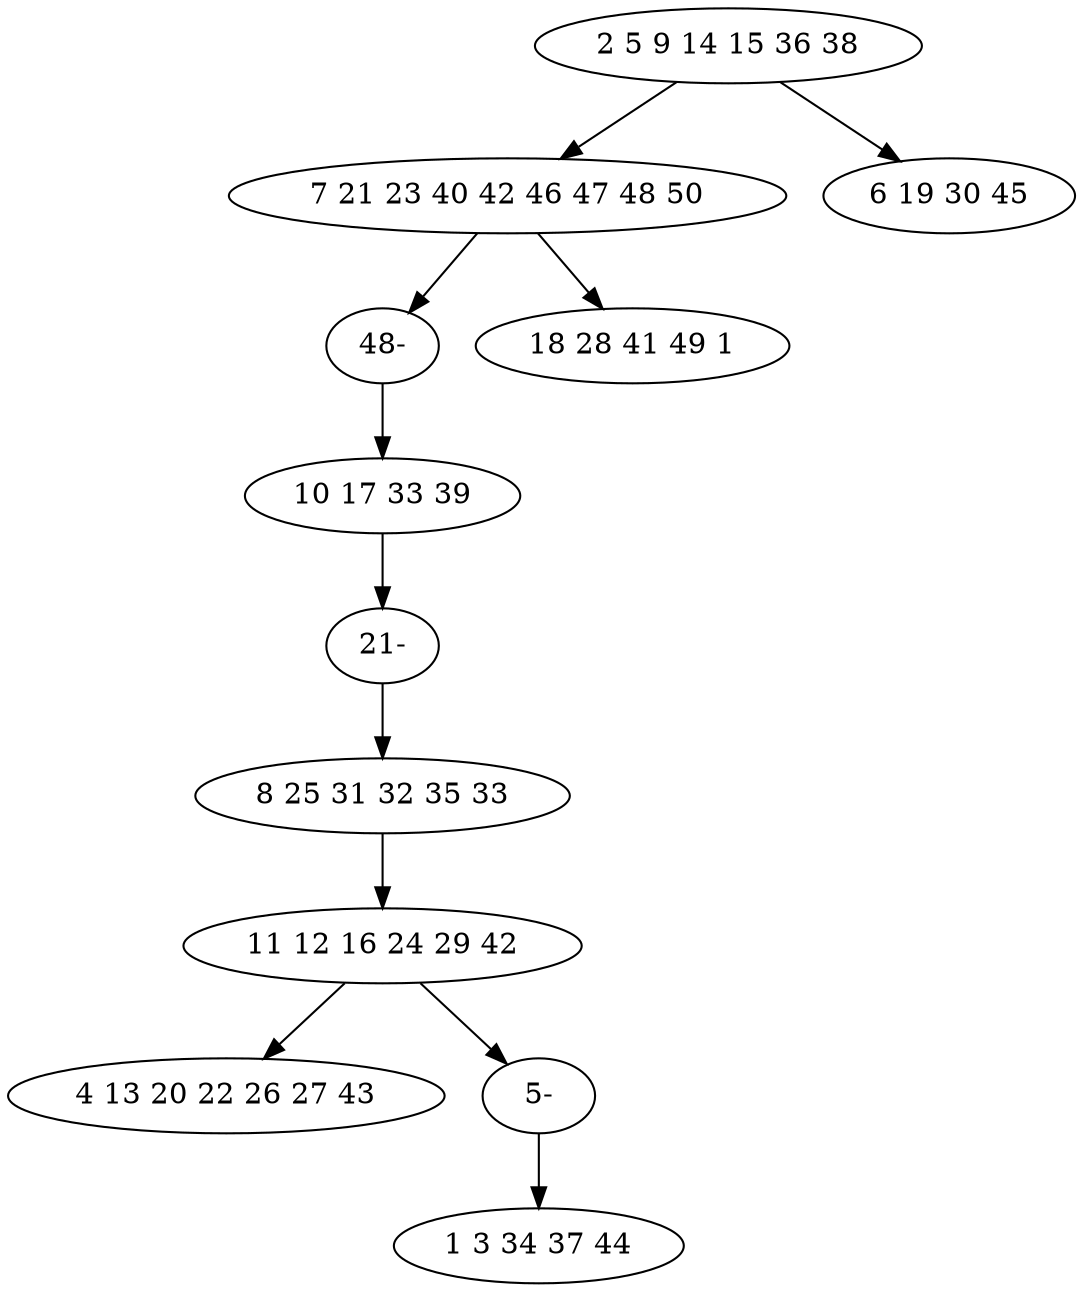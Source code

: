 digraph true_tree {
	"0" -> "1"
	"1" -> "9"
	"0" -> "3"
	"2" -> "10"
	"4" -> "5"
	"5" -> "6"
	"1" -> "7"
	"5" -> "11"
	"9" -> "2"
	"10" -> "4"
	"11" -> "8"
	"0" [label="2 5 9 14 15 36 38"];
	"1" [label="7 21 23 40 42 46 47 48 50"];
	"2" [label="10 17 33 39"];
	"3" [label="6 19 30 45"];
	"4" [label="8 25 31 32 35 33"];
	"5" [label="11 12 16 24 29 42"];
	"6" [label="4 13 20 22 26 27 43"];
	"7" [label="18 28 41 49 1"];
	"8" [label="1 3 34 37 44"];
	"9" [label="48-"];
	"10" [label="21-"];
	"11" [label="5-"];
}
